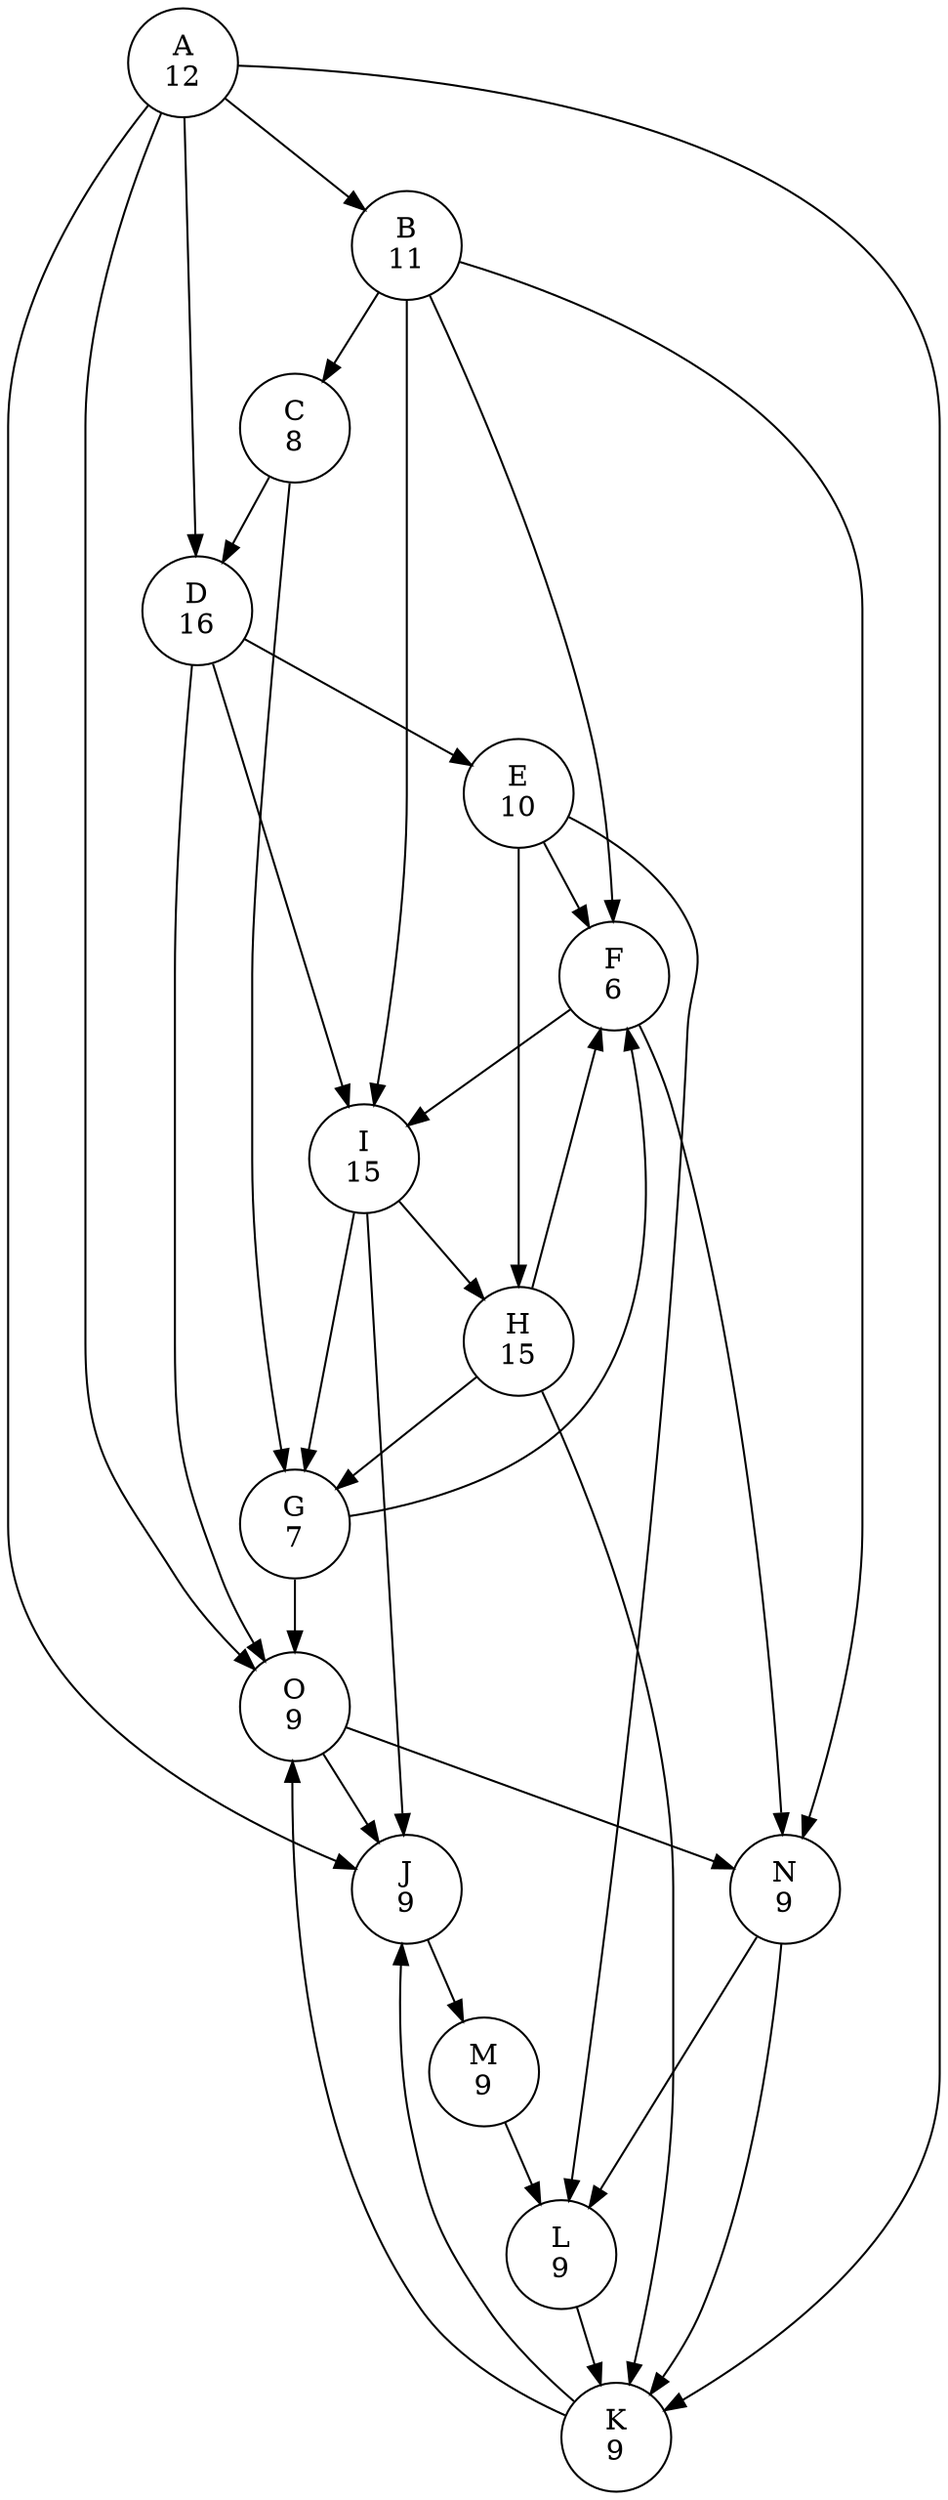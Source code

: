 digraph G {
0[label="A
12"];
1[label="B
11"];
2[label="C
8"];
3[label="D
16"];
4[label="E
10"];
5[label="F
6"];
6[label="G
7"];
7[label="H
15"];
8[label="I
15"];
9[label="J
9"];
10[label="K
9"];
11[label="L
9"];
12[label="M
9"];
13[label="N
9"];
14[label="O
9"];
0->1 ;
0->3 ;
0->9 ;
0->10 ;
0->14 ;
1->2 ;
1->5 ;
1->8 ;
1->13 ;
2->3 ;
2->6 ;
3->4 ;
3->8 ;
3->14 ;
4->5 ;
4->7 ;
4->11 ;
5->8 ;
5->13 ;
6->5 ;
6->14 ;
7->5 ;
7->6 ;
7->10 ;
8->6 ;
8->7 ;
8->9 ;
9->12 ;
10->9 ;
10->14 ;
11->10 ;
12->11 ;
13->10 ;
13->11 ;
14->9 ;
14->13 ;
}
